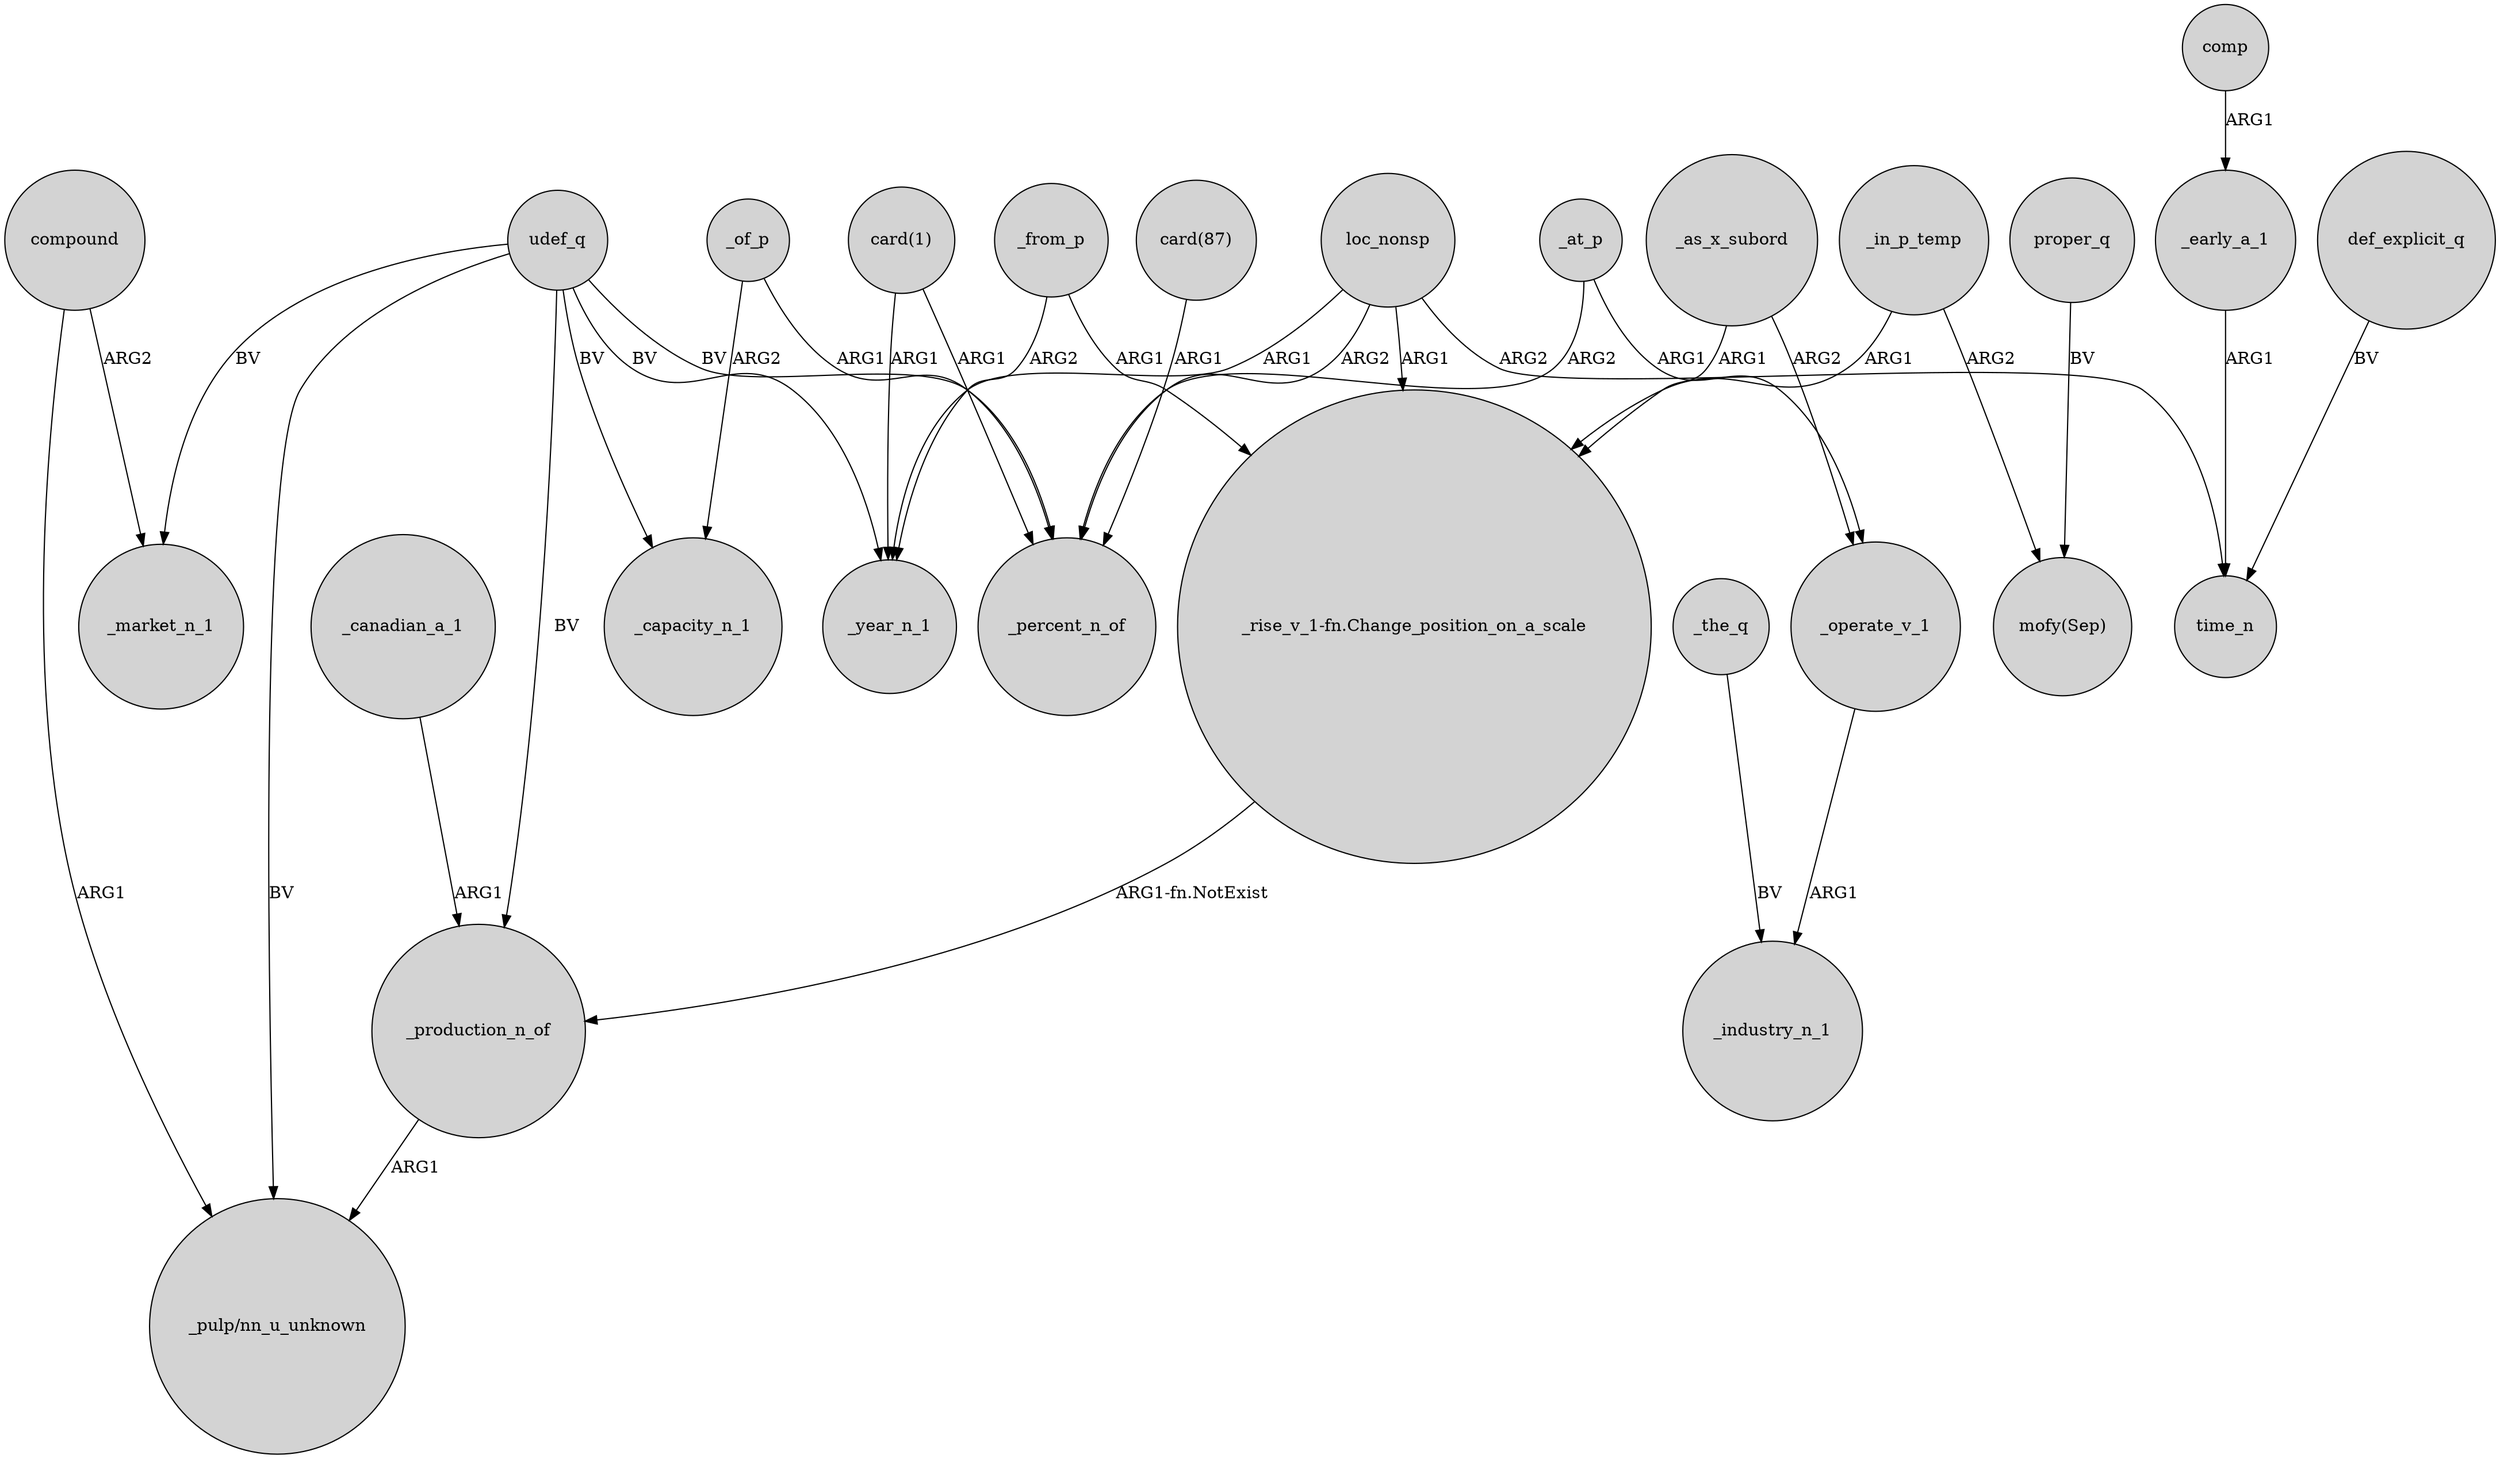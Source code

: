 digraph {
	node [shape=circle style=filled]
	compound -> _market_n_1 [label=ARG2]
	udef_q -> _production_n_of [label=BV]
	_canadian_a_1 -> _production_n_of [label=ARG1]
	"card(1)" -> _percent_n_of [label=ARG1]
	_of_p -> _capacity_n_1 [label=ARG2]
	_operate_v_1 -> _industry_n_1 [label=ARG1]
	udef_q -> "_pulp/nn_u_unknown" [label=BV]
	def_explicit_q -> time_n [label=BV]
	_as_x_subord -> "_rise_v_1-fn.Change_position_on_a_scale" [label=ARG1]
	loc_nonsp -> _year_n_1 [label=ARG1]
	udef_q -> _capacity_n_1 [label=BV]
	_production_n_of -> "_pulp/nn_u_unknown" [label=ARG1]
	_at_p -> _operate_v_1 [label=ARG1]
	udef_q -> _market_n_1 [label=BV]
	proper_q -> "mofy(Sep)" [label=BV]
	_the_q -> _industry_n_1 [label=BV]
	_from_p -> _year_n_1 [label=ARG2]
	"_rise_v_1-fn.Change_position_on_a_scale" -> _production_n_of [label="ARG1-fn.NotExist"]
	loc_nonsp -> time_n [label=ARG2]
	_of_p -> _percent_n_of [label=ARG1]
	loc_nonsp -> _percent_n_of [label=ARG2]
	loc_nonsp -> "_rise_v_1-fn.Change_position_on_a_scale" [label=ARG1]
	compound -> "_pulp/nn_u_unknown" [label=ARG1]
	"card(1)" -> _year_n_1 [label=ARG1]
	_early_a_1 -> time_n [label=ARG1]
	_at_p -> _percent_n_of [label=ARG2]
	udef_q -> _year_n_1 [label=BV]
	udef_q -> _percent_n_of [label=BV]
	"card(87)" -> _percent_n_of [label=ARG1]
	_in_p_temp -> "_rise_v_1-fn.Change_position_on_a_scale" [label=ARG1]
	_in_p_temp -> "mofy(Sep)" [label=ARG2]
	comp -> _early_a_1 [label=ARG1]
	_as_x_subord -> _operate_v_1 [label=ARG2]
	_from_p -> "_rise_v_1-fn.Change_position_on_a_scale" [label=ARG1]
}
